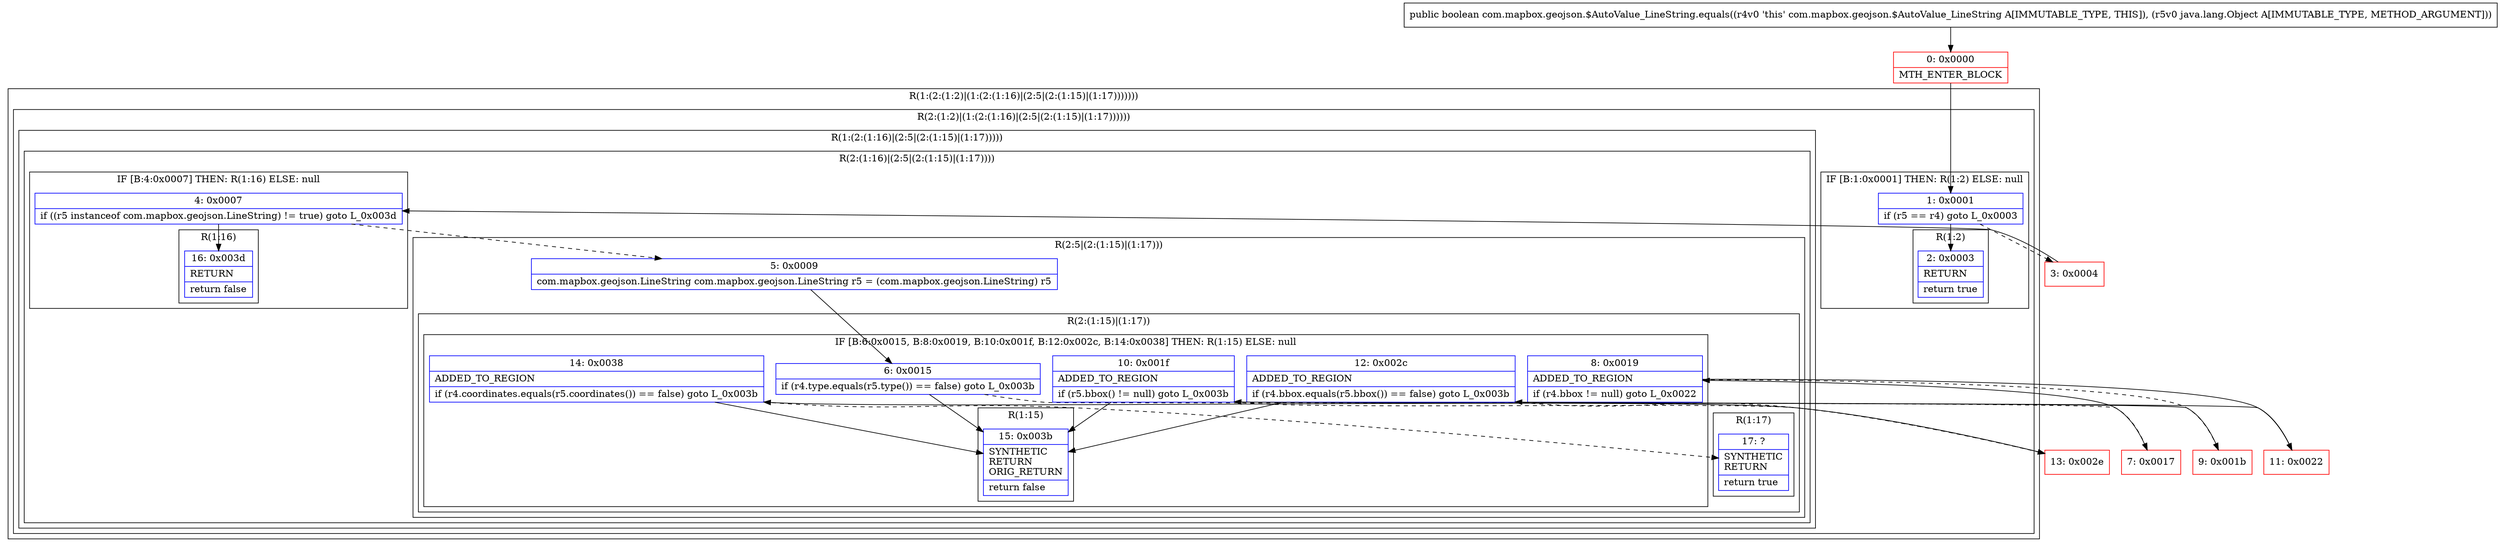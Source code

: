 digraph "CFG forcom.mapbox.geojson.$AutoValue_LineString.equals(Ljava\/lang\/Object;)Z" {
subgraph cluster_Region_40105901 {
label = "R(1:(2:(1:2)|(1:(2:(1:16)|(2:5|(2:(1:15)|(1:17)))))))";
node [shape=record,color=blue];
subgraph cluster_Region_1808589239 {
label = "R(2:(1:2)|(1:(2:(1:16)|(2:5|(2:(1:15)|(1:17))))))";
node [shape=record,color=blue];
subgraph cluster_IfRegion_568861858 {
label = "IF [B:1:0x0001] THEN: R(1:2) ELSE: null";
node [shape=record,color=blue];
Node_1 [shape=record,label="{1\:\ 0x0001|if (r5 == r4) goto L_0x0003\l}"];
subgraph cluster_Region_1078924617 {
label = "R(1:2)";
node [shape=record,color=blue];
Node_2 [shape=record,label="{2\:\ 0x0003|RETURN\l|return true\l}"];
}
}
subgraph cluster_Region_1561087090 {
label = "R(1:(2:(1:16)|(2:5|(2:(1:15)|(1:17)))))";
node [shape=record,color=blue];
subgraph cluster_Region_1363271485 {
label = "R(2:(1:16)|(2:5|(2:(1:15)|(1:17))))";
node [shape=record,color=blue];
subgraph cluster_IfRegion_837565571 {
label = "IF [B:4:0x0007] THEN: R(1:16) ELSE: null";
node [shape=record,color=blue];
Node_4 [shape=record,label="{4\:\ 0x0007|if ((r5 instanceof com.mapbox.geojson.LineString) != true) goto L_0x003d\l}"];
subgraph cluster_Region_162632362 {
label = "R(1:16)";
node [shape=record,color=blue];
Node_16 [shape=record,label="{16\:\ 0x003d|RETURN\l|return false\l}"];
}
}
subgraph cluster_Region_1141310080 {
label = "R(2:5|(2:(1:15)|(1:17)))";
node [shape=record,color=blue];
Node_5 [shape=record,label="{5\:\ 0x0009|com.mapbox.geojson.LineString com.mapbox.geojson.LineString r5 = (com.mapbox.geojson.LineString) r5\l}"];
subgraph cluster_Region_920723506 {
label = "R(2:(1:15)|(1:17))";
node [shape=record,color=blue];
subgraph cluster_IfRegion_1987208043 {
label = "IF [B:6:0x0015, B:8:0x0019, B:10:0x001f, B:12:0x002c, B:14:0x0038] THEN: R(1:15) ELSE: null";
node [shape=record,color=blue];
Node_6 [shape=record,label="{6\:\ 0x0015|if (r4.type.equals(r5.type()) == false) goto L_0x003b\l}"];
Node_8 [shape=record,label="{8\:\ 0x0019|ADDED_TO_REGION\l|if (r4.bbox != null) goto L_0x0022\l}"];
Node_10 [shape=record,label="{10\:\ 0x001f|ADDED_TO_REGION\l|if (r5.bbox() != null) goto L_0x003b\l}"];
Node_12 [shape=record,label="{12\:\ 0x002c|ADDED_TO_REGION\l|if (r4.bbox.equals(r5.bbox()) == false) goto L_0x003b\l}"];
Node_14 [shape=record,label="{14\:\ 0x0038|ADDED_TO_REGION\l|if (r4.coordinates.equals(r5.coordinates()) == false) goto L_0x003b\l}"];
subgraph cluster_Region_1770432996 {
label = "R(1:15)";
node [shape=record,color=blue];
Node_15 [shape=record,label="{15\:\ 0x003b|SYNTHETIC\lRETURN\lORIG_RETURN\l|return false\l}"];
}
}
subgraph cluster_Region_962500723 {
label = "R(1:17)";
node [shape=record,color=blue];
Node_17 [shape=record,label="{17\:\ ?|SYNTHETIC\lRETURN\l|return true\l}"];
}
}
}
}
}
}
}
Node_0 [shape=record,color=red,label="{0\:\ 0x0000|MTH_ENTER_BLOCK\l}"];
Node_3 [shape=record,color=red,label="{3\:\ 0x0004}"];
Node_7 [shape=record,color=red,label="{7\:\ 0x0017}"];
Node_9 [shape=record,color=red,label="{9\:\ 0x001b}"];
Node_11 [shape=record,color=red,label="{11\:\ 0x0022}"];
Node_13 [shape=record,color=red,label="{13\:\ 0x002e}"];
MethodNode[shape=record,label="{public boolean com.mapbox.geojson.$AutoValue_LineString.equals((r4v0 'this' com.mapbox.geojson.$AutoValue_LineString A[IMMUTABLE_TYPE, THIS]), (r5v0 java.lang.Object A[IMMUTABLE_TYPE, METHOD_ARGUMENT])) }"];
MethodNode -> Node_0;
Node_1 -> Node_2;
Node_1 -> Node_3[style=dashed];
Node_4 -> Node_5[style=dashed];
Node_4 -> Node_16;
Node_5 -> Node_6;
Node_6 -> Node_7[style=dashed];
Node_6 -> Node_15;
Node_8 -> Node_9[style=dashed];
Node_8 -> Node_11;
Node_10 -> Node_15;
Node_10 -> Node_13[style=dashed];
Node_12 -> Node_13[style=dashed];
Node_12 -> Node_15;
Node_14 -> Node_15;
Node_14 -> Node_17[style=dashed];
Node_0 -> Node_1;
Node_3 -> Node_4;
Node_7 -> Node_8;
Node_9 -> Node_10;
Node_11 -> Node_12;
Node_13 -> Node_14;
}

